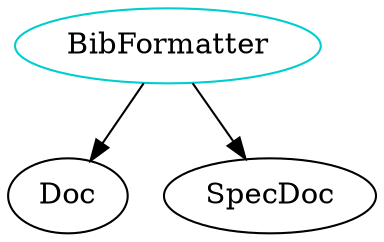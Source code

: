 digraph bibformatter{
BibFormatter	[shape=oval, color=cyan3, label="BibFormatter"];
BibFormatter -> Doc;
BibFormatter -> SpecDoc;
}
